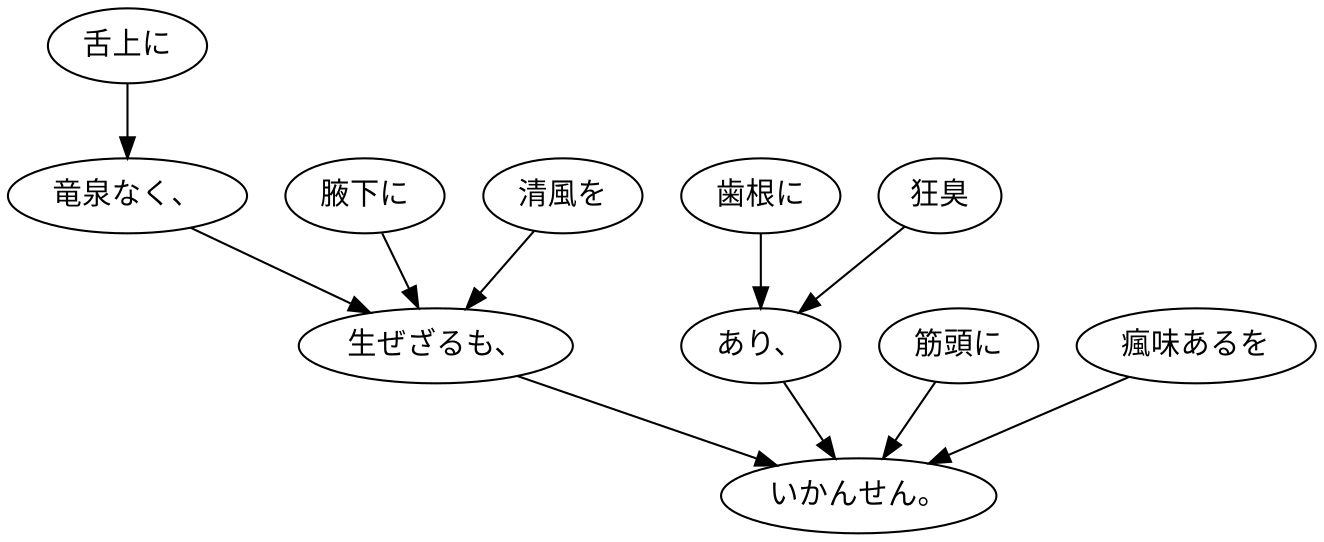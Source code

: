 digraph graph6332 {
	node0 [label="舌上に"];
	node1 [label="竜泉なく、"];
	node2 [label="腋下に"];
	node3 [label="清風を"];
	node4 [label="生ぜざるも、"];
	node5 [label="歯根に"];
	node6 [label="狂臭"];
	node7 [label="あり、"];
	node8 [label="筋頭に"];
	node9 [label="瘋味あるを"];
	node10 [label="いかんせん。"];
	node0 -> node1;
	node1 -> node4;
	node2 -> node4;
	node3 -> node4;
	node4 -> node10;
	node5 -> node7;
	node6 -> node7;
	node7 -> node10;
	node8 -> node10;
	node9 -> node10;
}
